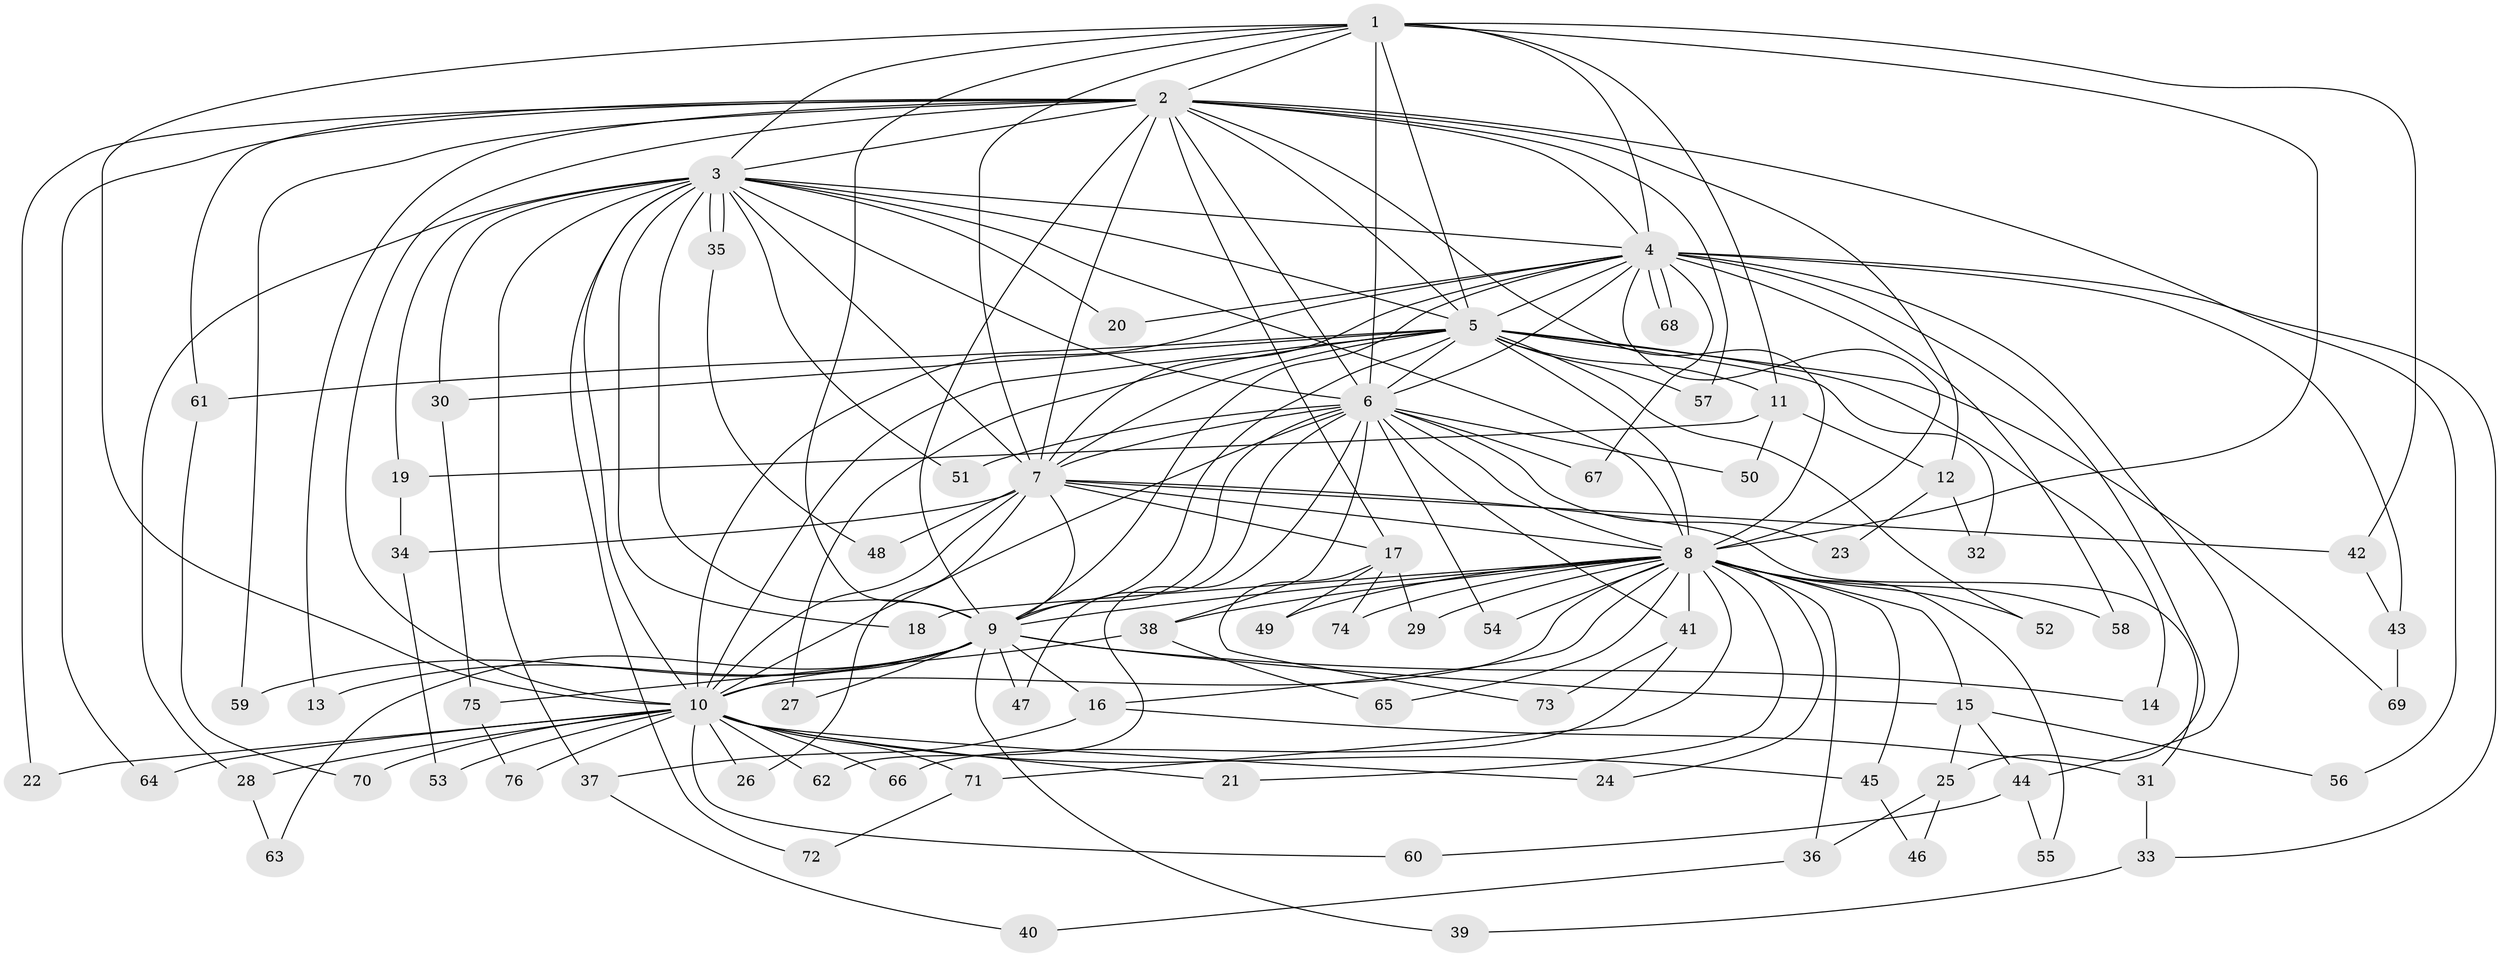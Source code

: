 // Generated by graph-tools (version 1.1) at 2025/34/03/09/25 02:34:53]
// undirected, 76 vertices, 177 edges
graph export_dot {
graph [start="1"]
  node [color=gray90,style=filled];
  1;
  2;
  3;
  4;
  5;
  6;
  7;
  8;
  9;
  10;
  11;
  12;
  13;
  14;
  15;
  16;
  17;
  18;
  19;
  20;
  21;
  22;
  23;
  24;
  25;
  26;
  27;
  28;
  29;
  30;
  31;
  32;
  33;
  34;
  35;
  36;
  37;
  38;
  39;
  40;
  41;
  42;
  43;
  44;
  45;
  46;
  47;
  48;
  49;
  50;
  51;
  52;
  53;
  54;
  55;
  56;
  57;
  58;
  59;
  60;
  61;
  62;
  63;
  64;
  65;
  66;
  67;
  68;
  69;
  70;
  71;
  72;
  73;
  74;
  75;
  76;
  1 -- 2;
  1 -- 3;
  1 -- 4;
  1 -- 5;
  1 -- 6;
  1 -- 7;
  1 -- 8;
  1 -- 9;
  1 -- 10;
  1 -- 11;
  1 -- 42;
  2 -- 3;
  2 -- 4;
  2 -- 5;
  2 -- 6;
  2 -- 7;
  2 -- 8;
  2 -- 9;
  2 -- 10;
  2 -- 12;
  2 -- 13;
  2 -- 17;
  2 -- 22;
  2 -- 56;
  2 -- 57;
  2 -- 59;
  2 -- 61;
  2 -- 64;
  3 -- 4;
  3 -- 5;
  3 -- 6;
  3 -- 7;
  3 -- 8;
  3 -- 9;
  3 -- 10;
  3 -- 18;
  3 -- 19;
  3 -- 20;
  3 -- 28;
  3 -- 30;
  3 -- 35;
  3 -- 35;
  3 -- 37;
  3 -- 51;
  3 -- 72;
  4 -- 5;
  4 -- 6;
  4 -- 7;
  4 -- 8;
  4 -- 9;
  4 -- 10;
  4 -- 20;
  4 -- 25;
  4 -- 33;
  4 -- 43;
  4 -- 44;
  4 -- 58;
  4 -- 67;
  4 -- 68;
  4 -- 68;
  5 -- 6;
  5 -- 7;
  5 -- 8;
  5 -- 9;
  5 -- 10;
  5 -- 11;
  5 -- 14;
  5 -- 27;
  5 -- 30;
  5 -- 32;
  5 -- 52;
  5 -- 57;
  5 -- 61;
  5 -- 69;
  6 -- 7;
  6 -- 8;
  6 -- 9;
  6 -- 10;
  6 -- 23;
  6 -- 38;
  6 -- 41;
  6 -- 47;
  6 -- 50;
  6 -- 51;
  6 -- 54;
  6 -- 62;
  6 -- 67;
  7 -- 8;
  7 -- 9;
  7 -- 10;
  7 -- 17;
  7 -- 26;
  7 -- 31;
  7 -- 34;
  7 -- 42;
  7 -- 48;
  8 -- 9;
  8 -- 10;
  8 -- 15;
  8 -- 16;
  8 -- 18;
  8 -- 21;
  8 -- 24;
  8 -- 29;
  8 -- 36;
  8 -- 38;
  8 -- 41;
  8 -- 45;
  8 -- 49;
  8 -- 52;
  8 -- 54;
  8 -- 55;
  8 -- 58;
  8 -- 65;
  8 -- 71;
  8 -- 74;
  9 -- 10;
  9 -- 13;
  9 -- 14;
  9 -- 15;
  9 -- 16;
  9 -- 27;
  9 -- 39;
  9 -- 47;
  9 -- 59;
  9 -- 63;
  10 -- 21;
  10 -- 22;
  10 -- 24;
  10 -- 26;
  10 -- 28;
  10 -- 45;
  10 -- 53;
  10 -- 60;
  10 -- 62;
  10 -- 64;
  10 -- 66;
  10 -- 70;
  10 -- 71;
  10 -- 76;
  11 -- 12;
  11 -- 19;
  11 -- 50;
  12 -- 23;
  12 -- 32;
  15 -- 25;
  15 -- 44;
  15 -- 56;
  16 -- 31;
  16 -- 37;
  17 -- 29;
  17 -- 49;
  17 -- 73;
  17 -- 74;
  19 -- 34;
  25 -- 36;
  25 -- 46;
  28 -- 63;
  30 -- 75;
  31 -- 33;
  33 -- 39;
  34 -- 53;
  35 -- 48;
  36 -- 40;
  37 -- 40;
  38 -- 65;
  38 -- 75;
  41 -- 66;
  41 -- 73;
  42 -- 43;
  43 -- 69;
  44 -- 55;
  44 -- 60;
  45 -- 46;
  61 -- 70;
  71 -- 72;
  75 -- 76;
}
